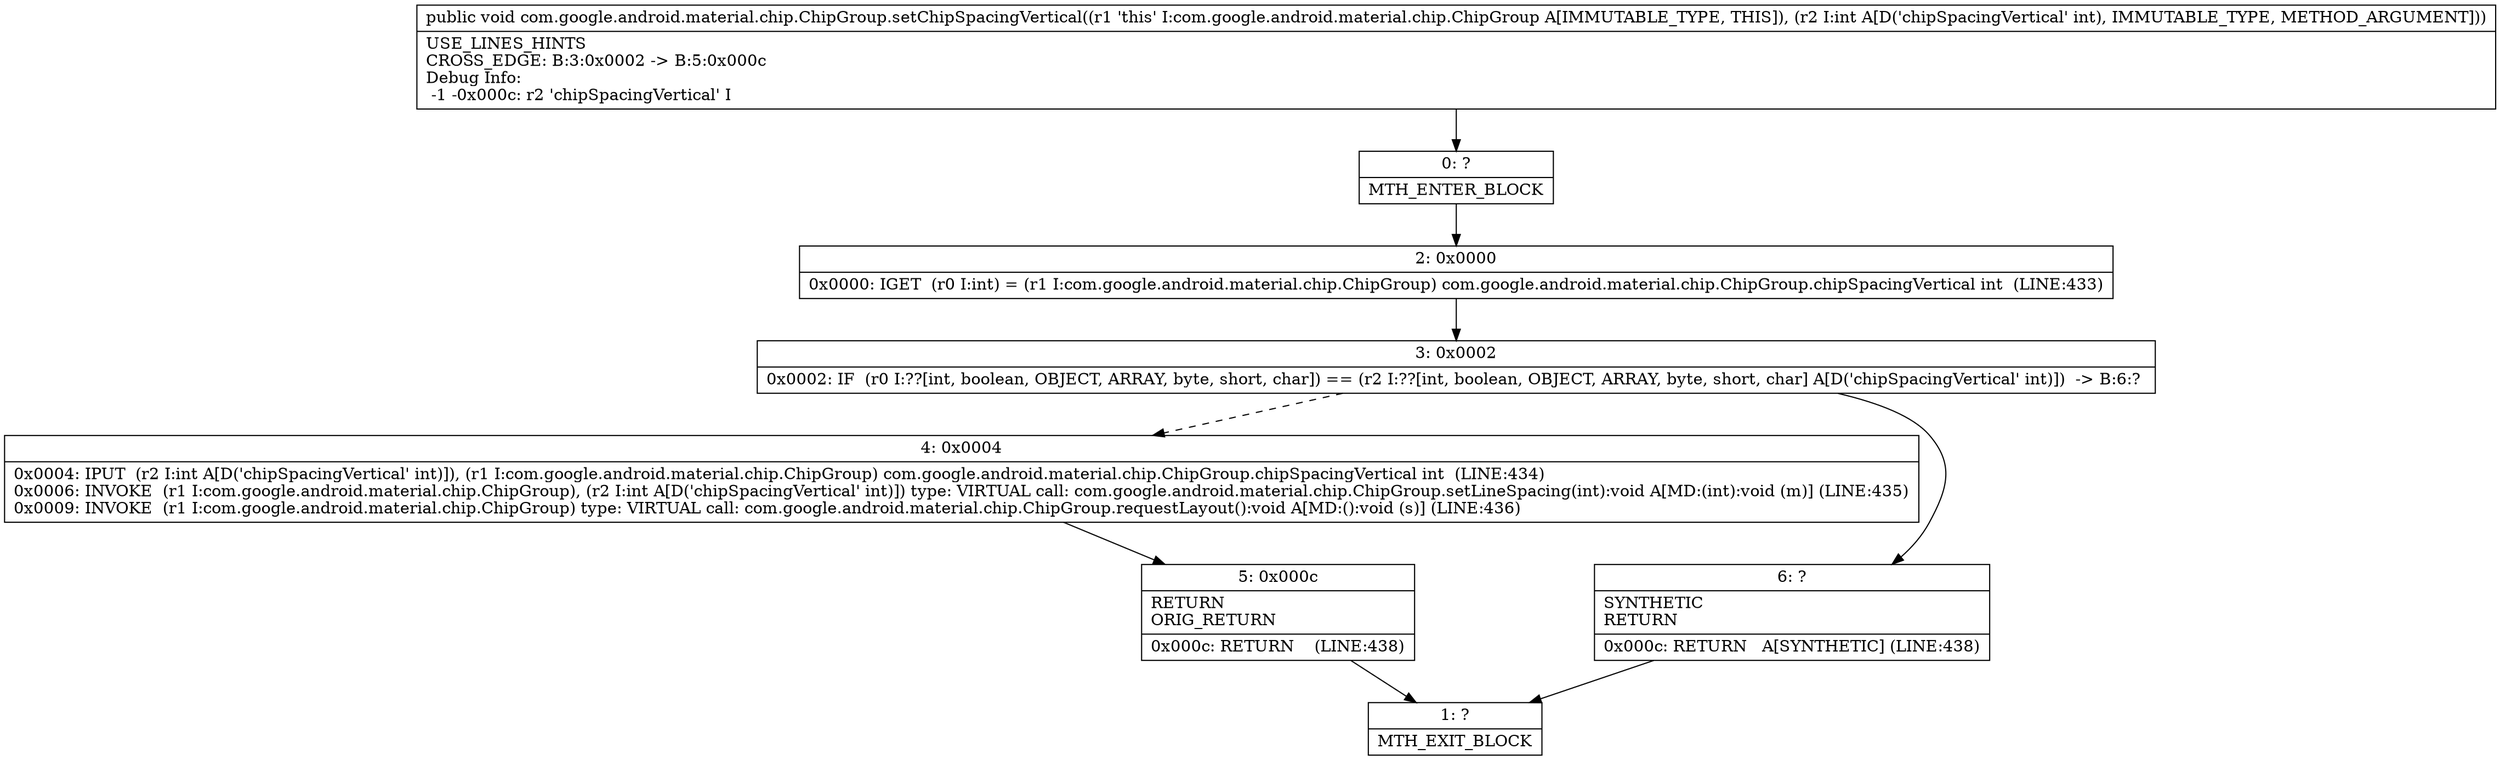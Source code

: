 digraph "CFG forcom.google.android.material.chip.ChipGroup.setChipSpacingVertical(I)V" {
Node_0 [shape=record,label="{0\:\ ?|MTH_ENTER_BLOCK\l}"];
Node_2 [shape=record,label="{2\:\ 0x0000|0x0000: IGET  (r0 I:int) = (r1 I:com.google.android.material.chip.ChipGroup) com.google.android.material.chip.ChipGroup.chipSpacingVertical int  (LINE:433)\l}"];
Node_3 [shape=record,label="{3\:\ 0x0002|0x0002: IF  (r0 I:??[int, boolean, OBJECT, ARRAY, byte, short, char]) == (r2 I:??[int, boolean, OBJECT, ARRAY, byte, short, char] A[D('chipSpacingVertical' int)])  \-\> B:6:? \l}"];
Node_4 [shape=record,label="{4\:\ 0x0004|0x0004: IPUT  (r2 I:int A[D('chipSpacingVertical' int)]), (r1 I:com.google.android.material.chip.ChipGroup) com.google.android.material.chip.ChipGroup.chipSpacingVertical int  (LINE:434)\l0x0006: INVOKE  (r1 I:com.google.android.material.chip.ChipGroup), (r2 I:int A[D('chipSpacingVertical' int)]) type: VIRTUAL call: com.google.android.material.chip.ChipGroup.setLineSpacing(int):void A[MD:(int):void (m)] (LINE:435)\l0x0009: INVOKE  (r1 I:com.google.android.material.chip.ChipGroup) type: VIRTUAL call: com.google.android.material.chip.ChipGroup.requestLayout():void A[MD:():void (s)] (LINE:436)\l}"];
Node_5 [shape=record,label="{5\:\ 0x000c|RETURN\lORIG_RETURN\l|0x000c: RETURN    (LINE:438)\l}"];
Node_1 [shape=record,label="{1\:\ ?|MTH_EXIT_BLOCK\l}"];
Node_6 [shape=record,label="{6\:\ ?|SYNTHETIC\lRETURN\l|0x000c: RETURN   A[SYNTHETIC] (LINE:438)\l}"];
MethodNode[shape=record,label="{public void com.google.android.material.chip.ChipGroup.setChipSpacingVertical((r1 'this' I:com.google.android.material.chip.ChipGroup A[IMMUTABLE_TYPE, THIS]), (r2 I:int A[D('chipSpacingVertical' int), IMMUTABLE_TYPE, METHOD_ARGUMENT]))  | USE_LINES_HINTS\lCROSS_EDGE: B:3:0x0002 \-\> B:5:0x000c\lDebug Info:\l  \-1 \-0x000c: r2 'chipSpacingVertical' I\l}"];
MethodNode -> Node_0;Node_0 -> Node_2;
Node_2 -> Node_3;
Node_3 -> Node_4[style=dashed];
Node_3 -> Node_6;
Node_4 -> Node_5;
Node_5 -> Node_1;
Node_6 -> Node_1;
}

